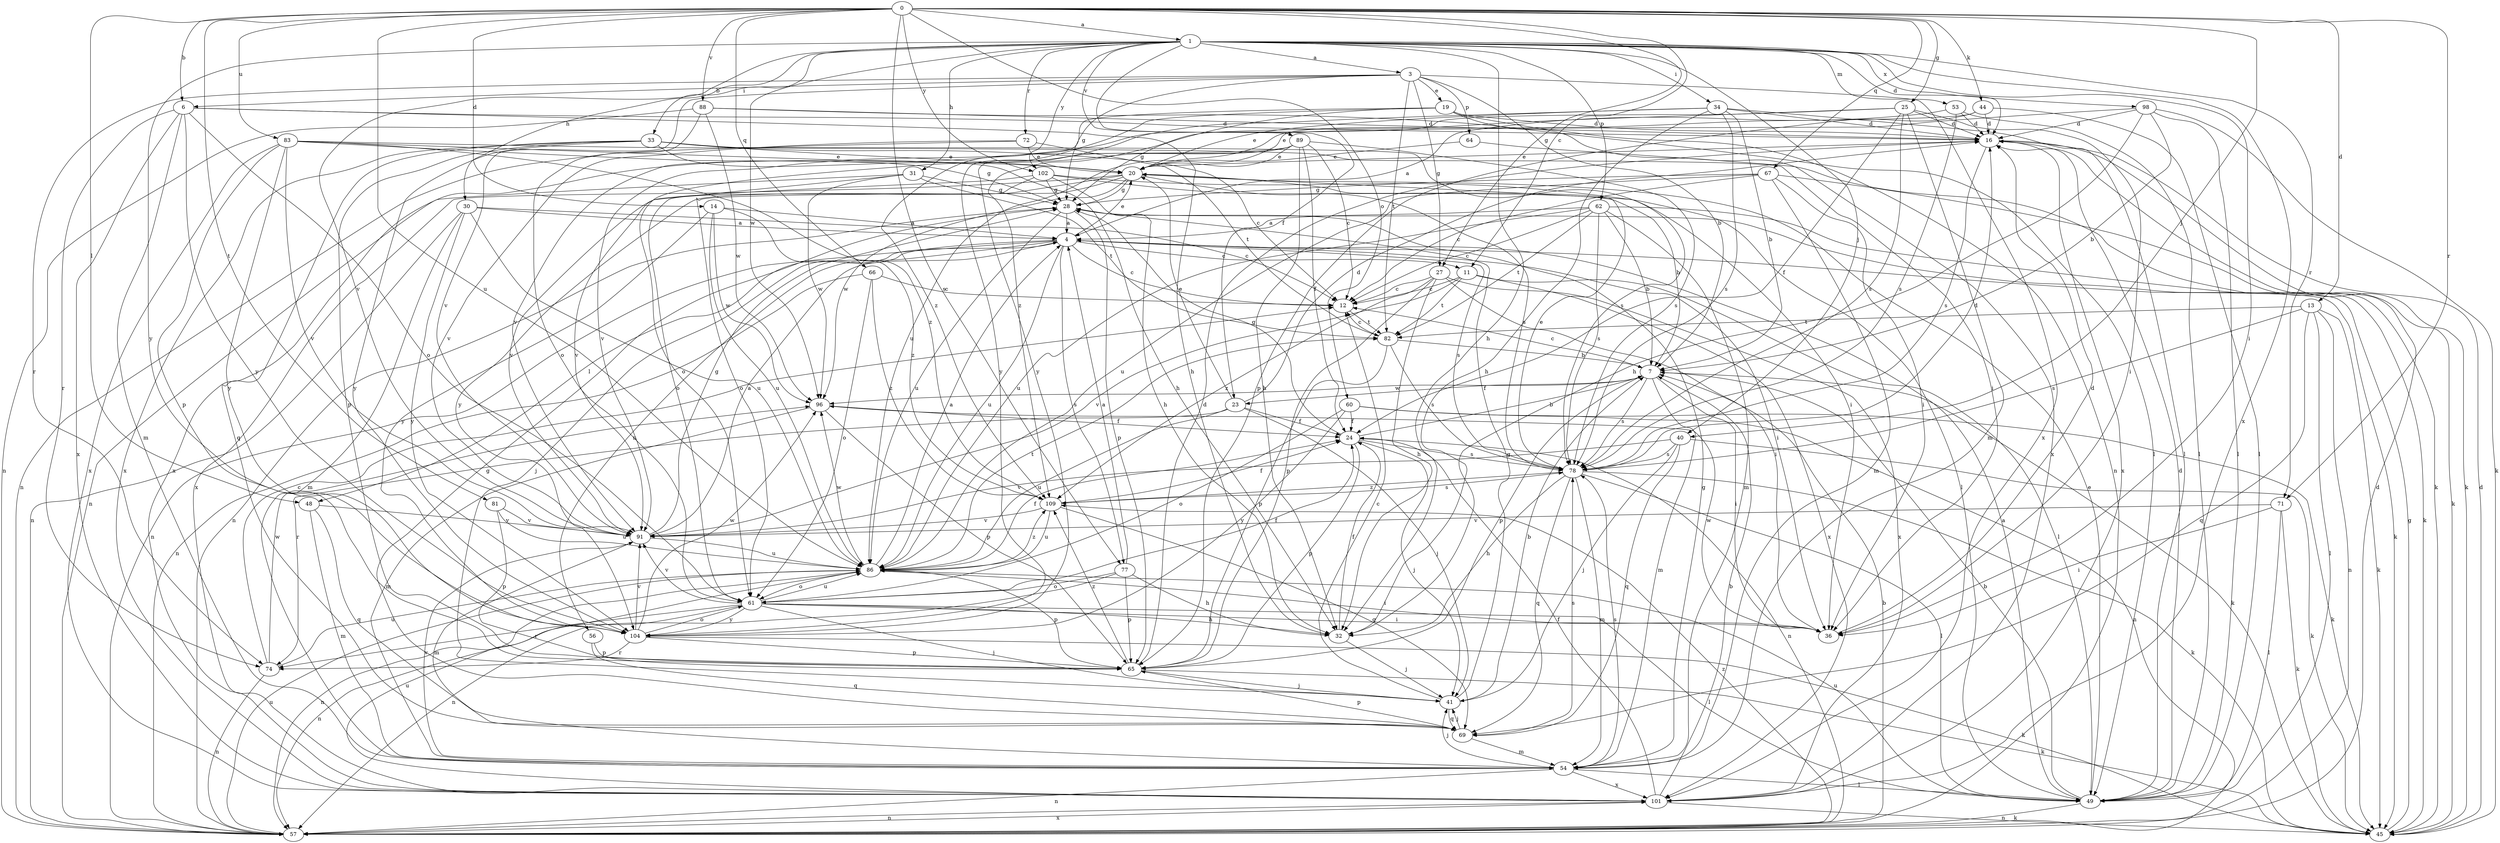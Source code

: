 strict digraph  {
0;
1;
3;
4;
6;
7;
11;
12;
13;
14;
16;
19;
20;
23;
24;
25;
27;
28;
30;
31;
32;
33;
34;
36;
40;
41;
44;
45;
48;
49;
53;
54;
56;
57;
60;
61;
62;
64;
65;
66;
67;
69;
71;
72;
74;
77;
78;
81;
82;
83;
86;
88;
89;
91;
96;
98;
101;
102;
104;
109;
0 -> 1  [label=a];
0 -> 6  [label=b];
0 -> 11  [label=c];
0 -> 13  [label=d];
0 -> 14  [label=d];
0 -> 25  [label=g];
0 -> 27  [label=g];
0 -> 40  [label=j];
0 -> 44  [label=k];
0 -> 48  [label=l];
0 -> 60  [label=o];
0 -> 66  [label=q];
0 -> 67  [label=q];
0 -> 71  [label=r];
0 -> 77  [label=s];
0 -> 81  [label=t];
0 -> 83  [label=u];
0 -> 86  [label=u];
0 -> 88  [label=v];
0 -> 102  [label=y];
1 -> 3  [label=a];
1 -> 16  [label=d];
1 -> 23  [label=f];
1 -> 30  [label=h];
1 -> 31  [label=h];
1 -> 32  [label=h];
1 -> 33  [label=i];
1 -> 34  [label=i];
1 -> 36  [label=i];
1 -> 40  [label=j];
1 -> 53  [label=m];
1 -> 62  [label=p];
1 -> 71  [label=r];
1 -> 72  [label=r];
1 -> 89  [label=v];
1 -> 91  [label=v];
1 -> 96  [label=w];
1 -> 98  [label=x];
1 -> 101  [label=x];
1 -> 102  [label=y];
1 -> 104  [label=y];
3 -> 6  [label=b];
3 -> 7  [label=b];
3 -> 19  [label=e];
3 -> 27  [label=g];
3 -> 28  [label=g];
3 -> 64  [label=p];
3 -> 74  [label=r];
3 -> 82  [label=t];
3 -> 91  [label=v];
3 -> 101  [label=x];
4 -> 11  [label=c];
4 -> 12  [label=c];
4 -> 20  [label=e];
4 -> 36  [label=i];
4 -> 41  [label=j];
4 -> 45  [label=k];
4 -> 48  [label=l];
4 -> 56  [label=n];
4 -> 57  [label=n];
4 -> 77  [label=s];
4 -> 78  [label=s];
4 -> 86  [label=u];
6 -> 16  [label=d];
6 -> 32  [label=h];
6 -> 54  [label=m];
6 -> 61  [label=o];
6 -> 74  [label=r];
6 -> 101  [label=x];
6 -> 104  [label=y];
7 -> 12  [label=c];
7 -> 23  [label=f];
7 -> 36  [label=i];
7 -> 45  [label=k];
7 -> 54  [label=m];
7 -> 65  [label=p];
7 -> 78  [label=s];
7 -> 96  [label=w];
11 -> 12  [label=c];
11 -> 49  [label=l];
11 -> 82  [label=t];
11 -> 91  [label=v];
11 -> 101  [label=x];
12 -> 82  [label=t];
13 -> 45  [label=k];
13 -> 49  [label=l];
13 -> 57  [label=n];
13 -> 69  [label=q];
13 -> 78  [label=s];
13 -> 82  [label=t];
14 -> 4  [label=a];
14 -> 86  [label=u];
14 -> 96  [label=w];
14 -> 104  [label=y];
14 -> 109  [label=z];
16 -> 20  [label=e];
16 -> 45  [label=k];
16 -> 78  [label=s];
16 -> 101  [label=x];
19 -> 16  [label=d];
19 -> 28  [label=g];
19 -> 57  [label=n];
19 -> 101  [label=x];
19 -> 104  [label=y];
19 -> 109  [label=z];
20 -> 28  [label=g];
20 -> 36  [label=i];
20 -> 61  [label=o];
20 -> 78  [label=s];
20 -> 96  [label=w];
20 -> 101  [label=x];
20 -> 104  [label=y];
23 -> 16  [label=d];
23 -> 20  [label=e];
23 -> 24  [label=f];
23 -> 41  [label=j];
23 -> 74  [label=r];
23 -> 86  [label=u];
24 -> 7  [label=b];
24 -> 28  [label=g];
24 -> 41  [label=j];
24 -> 57  [label=n];
24 -> 65  [label=p];
24 -> 78  [label=s];
25 -> 16  [label=d];
25 -> 20  [label=e];
25 -> 24  [label=f];
25 -> 36  [label=i];
25 -> 54  [label=m];
25 -> 78  [label=s];
25 -> 91  [label=v];
27 -> 12  [label=c];
27 -> 32  [label=h];
27 -> 36  [label=i];
27 -> 65  [label=p];
27 -> 101  [label=x];
27 -> 109  [label=z];
28 -> 4  [label=a];
28 -> 57  [label=n];
28 -> 65  [label=p];
28 -> 86  [label=u];
30 -> 4  [label=a];
30 -> 12  [label=c];
30 -> 54  [label=m];
30 -> 57  [label=n];
30 -> 86  [label=u];
30 -> 104  [label=y];
31 -> 28  [label=g];
31 -> 57  [label=n];
31 -> 82  [label=t];
31 -> 91  [label=v];
31 -> 96  [label=w];
32 -> 24  [label=f];
32 -> 41  [label=j];
33 -> 12  [label=c];
33 -> 20  [label=e];
33 -> 32  [label=h];
33 -> 65  [label=p];
33 -> 69  [label=q];
33 -> 78  [label=s];
33 -> 101  [label=x];
33 -> 104  [label=y];
34 -> 7  [label=b];
34 -> 16  [label=d];
34 -> 20  [label=e];
34 -> 32  [label=h];
34 -> 49  [label=l];
34 -> 78  [label=s];
34 -> 104  [label=y];
36 -> 16  [label=d];
36 -> 96  [label=w];
40 -> 41  [label=j];
40 -> 45  [label=k];
40 -> 69  [label=q];
40 -> 78  [label=s];
40 -> 91  [label=v];
41 -> 7  [label=b];
41 -> 12  [label=c];
41 -> 28  [label=g];
41 -> 69  [label=q];
44 -> 16  [label=d];
44 -> 49  [label=l];
44 -> 65  [label=p];
44 -> 109  [label=z];
45 -> 16  [label=d];
45 -> 28  [label=g];
48 -> 54  [label=m];
48 -> 69  [label=q];
48 -> 91  [label=v];
49 -> 4  [label=a];
49 -> 7  [label=b];
49 -> 16  [label=d];
49 -> 20  [label=e];
49 -> 57  [label=n];
49 -> 86  [label=u];
53 -> 4  [label=a];
53 -> 16  [label=d];
53 -> 49  [label=l];
53 -> 78  [label=s];
54 -> 28  [label=g];
54 -> 41  [label=j];
54 -> 49  [label=l];
54 -> 57  [label=n];
54 -> 78  [label=s];
54 -> 91  [label=v];
54 -> 101  [label=x];
56 -> 65  [label=p];
56 -> 69  [label=q];
57 -> 7  [label=b];
57 -> 16  [label=d];
57 -> 86  [label=u];
57 -> 101  [label=x];
57 -> 109  [label=z];
60 -> 24  [label=f];
60 -> 45  [label=k];
60 -> 57  [label=n];
60 -> 61  [label=o];
60 -> 104  [label=y];
61 -> 24  [label=f];
61 -> 32  [label=h];
61 -> 36  [label=i];
61 -> 41  [label=j];
61 -> 49  [label=l];
61 -> 57  [label=n];
61 -> 74  [label=r];
61 -> 86  [label=u];
61 -> 91  [label=v];
61 -> 104  [label=y];
62 -> 4  [label=a];
62 -> 7  [label=b];
62 -> 12  [label=c];
62 -> 45  [label=k];
62 -> 54  [label=m];
62 -> 78  [label=s];
62 -> 82  [label=t];
62 -> 86  [label=u];
64 -> 20  [label=e];
64 -> 45  [label=k];
65 -> 16  [label=d];
65 -> 41  [label=j];
65 -> 45  [label=k];
65 -> 109  [label=z];
66 -> 12  [label=c];
66 -> 57  [label=n];
66 -> 61  [label=o];
66 -> 109  [label=z];
67 -> 12  [label=c];
67 -> 28  [label=g];
67 -> 36  [label=i];
67 -> 45  [label=k];
67 -> 54  [label=m];
67 -> 86  [label=u];
69 -> 28  [label=g];
69 -> 41  [label=j];
69 -> 54  [label=m];
69 -> 65  [label=p];
69 -> 78  [label=s];
71 -> 36  [label=i];
71 -> 45  [label=k];
71 -> 49  [label=l];
71 -> 91  [label=v];
72 -> 20  [label=e];
72 -> 57  [label=n];
72 -> 82  [label=t];
72 -> 91  [label=v];
74 -> 12  [label=c];
74 -> 57  [label=n];
74 -> 86  [label=u];
74 -> 96  [label=w];
77 -> 4  [label=a];
77 -> 32  [label=h];
77 -> 57  [label=n];
77 -> 61  [label=o];
77 -> 65  [label=p];
78 -> 16  [label=d];
78 -> 20  [label=e];
78 -> 32  [label=h];
78 -> 45  [label=k];
78 -> 49  [label=l];
78 -> 54  [label=m];
78 -> 69  [label=q];
78 -> 109  [label=z];
81 -> 65  [label=p];
81 -> 86  [label=u];
81 -> 91  [label=v];
82 -> 7  [label=b];
82 -> 12  [label=c];
82 -> 65  [label=p];
82 -> 78  [label=s];
83 -> 20  [label=e];
83 -> 28  [label=g];
83 -> 36  [label=i];
83 -> 65  [label=p];
83 -> 91  [label=v];
83 -> 101  [label=x];
83 -> 104  [label=y];
83 -> 109  [label=z];
86 -> 4  [label=a];
86 -> 24  [label=f];
86 -> 36  [label=i];
86 -> 57  [label=n];
86 -> 61  [label=o];
86 -> 65  [label=p];
86 -> 82  [label=t];
86 -> 96  [label=w];
86 -> 109  [label=z];
88 -> 16  [label=d];
88 -> 49  [label=l];
88 -> 57  [label=n];
88 -> 61  [label=o];
88 -> 96  [label=w];
89 -> 12  [label=c];
89 -> 20  [label=e];
89 -> 24  [label=f];
89 -> 32  [label=h];
89 -> 61  [label=o];
89 -> 78  [label=s];
89 -> 91  [label=v];
89 -> 101  [label=x];
91 -> 4  [label=a];
91 -> 28  [label=g];
91 -> 54  [label=m];
91 -> 86  [label=u];
96 -> 24  [label=f];
96 -> 54  [label=m];
96 -> 65  [label=p];
98 -> 7  [label=b];
98 -> 16  [label=d];
98 -> 32  [label=h];
98 -> 45  [label=k];
98 -> 49  [label=l];
98 -> 86  [label=u];
101 -> 7  [label=b];
101 -> 24  [label=f];
101 -> 45  [label=k];
101 -> 57  [label=n];
101 -> 86  [label=u];
102 -> 7  [label=b];
102 -> 28  [label=g];
102 -> 32  [label=h];
102 -> 49  [label=l];
102 -> 61  [label=o];
102 -> 91  [label=v];
104 -> 45  [label=k];
104 -> 61  [label=o];
104 -> 65  [label=p];
104 -> 74  [label=r];
104 -> 91  [label=v];
104 -> 96  [label=w];
109 -> 24  [label=f];
109 -> 69  [label=q];
109 -> 78  [label=s];
109 -> 86  [label=u];
109 -> 91  [label=v];
}
